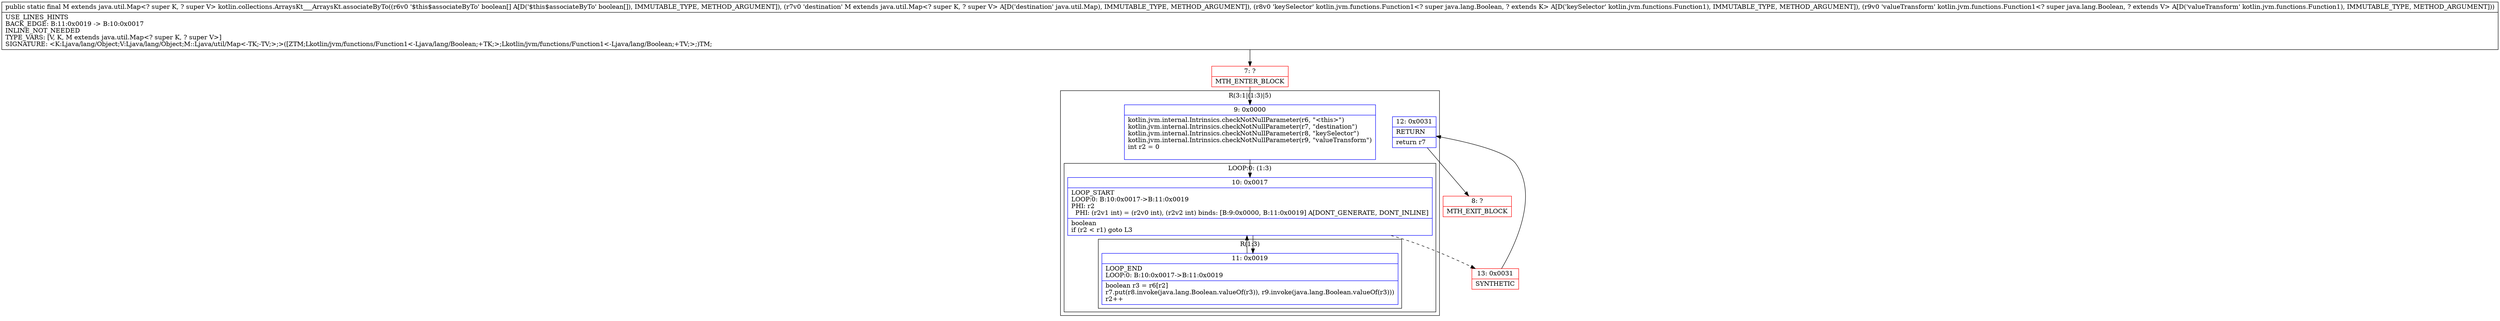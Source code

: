 digraph "CFG forkotlin.collections.ArraysKt___ArraysKt.associateByTo([ZLjava\/util\/Map;Lkotlin\/jvm\/functions\/Function1;Lkotlin\/jvm\/functions\/Function1;)Ljava\/util\/Map;" {
subgraph cluster_Region_2051112511 {
label = "R(3:1|(1:3)|5)";
node [shape=record,color=blue];
Node_9 [shape=record,label="{9\:\ 0x0000|kotlin.jvm.internal.Intrinsics.checkNotNullParameter(r6, \"\<this\>\")\lkotlin.jvm.internal.Intrinsics.checkNotNullParameter(r7, \"destination\")\lkotlin.jvm.internal.Intrinsics.checkNotNullParameter(r8, \"keySelector\")\lkotlin.jvm.internal.Intrinsics.checkNotNullParameter(r9, \"valueTransform\")\lint r2 = 0\l\l}"];
subgraph cluster_LoopRegion_308610289 {
label = "LOOP:0: (1:3)";
node [shape=record,color=blue];
Node_10 [shape=record,label="{10\:\ 0x0017|LOOP_START\lLOOP:0: B:10:0x0017\-\>B:11:0x0019\lPHI: r2 \l  PHI: (r2v1 int) = (r2v0 int), (r2v2 int) binds: [B:9:0x0000, B:11:0x0019] A[DONT_GENERATE, DONT_INLINE]\l|boolean \lif (r2 \< r1) goto L3\l}"];
subgraph cluster_Region_1819630762 {
label = "R(1:3)";
node [shape=record,color=blue];
Node_11 [shape=record,label="{11\:\ 0x0019|LOOP_END\lLOOP:0: B:10:0x0017\-\>B:11:0x0019\l|boolean r3 = r6[r2]\lr7.put(r8.invoke(java.lang.Boolean.valueOf(r3)), r9.invoke(java.lang.Boolean.valueOf(r3)))\lr2++\l}"];
}
}
Node_12 [shape=record,label="{12\:\ 0x0031|RETURN\l|return r7\l}"];
}
Node_7 [shape=record,color=red,label="{7\:\ ?|MTH_ENTER_BLOCK\l}"];
Node_13 [shape=record,color=red,label="{13\:\ 0x0031|SYNTHETIC\l}"];
Node_8 [shape=record,color=red,label="{8\:\ ?|MTH_EXIT_BLOCK\l}"];
MethodNode[shape=record,label="{public static final M extends java.util.Map\<? super K, ? super V\> kotlin.collections.ArraysKt___ArraysKt.associateByTo((r6v0 '$this$associateByTo' boolean[] A[D('$this$associateByTo' boolean[]), IMMUTABLE_TYPE, METHOD_ARGUMENT]), (r7v0 'destination' M extends java.util.Map\<? super K, ? super V\> A[D('destination' java.util.Map), IMMUTABLE_TYPE, METHOD_ARGUMENT]), (r8v0 'keySelector' kotlin.jvm.functions.Function1\<? super java.lang.Boolean, ? extends K\> A[D('keySelector' kotlin.jvm.functions.Function1), IMMUTABLE_TYPE, METHOD_ARGUMENT]), (r9v0 'valueTransform' kotlin.jvm.functions.Function1\<? super java.lang.Boolean, ? extends V\> A[D('valueTransform' kotlin.jvm.functions.Function1), IMMUTABLE_TYPE, METHOD_ARGUMENT]))  | USE_LINES_HINTS\lBACK_EDGE: B:11:0x0019 \-\> B:10:0x0017\lINLINE_NOT_NEEDED\lTYPE_VARS: [V, K, M extends java.util.Map\<? super K, ? super V\>]\lSIGNATURE: \<K:Ljava\/lang\/Object;V:Ljava\/lang\/Object;M::Ljava\/util\/Map\<\-TK;\-TV;\>;\>([ZTM;Lkotlin\/jvm\/functions\/Function1\<\-Ljava\/lang\/Boolean;+TK;\>;Lkotlin\/jvm\/functions\/Function1\<\-Ljava\/lang\/Boolean;+TV;\>;)TM;\l}"];
MethodNode -> Node_7;Node_9 -> Node_10;
Node_10 -> Node_11;
Node_10 -> Node_13[style=dashed];
Node_11 -> Node_10;
Node_12 -> Node_8;
Node_7 -> Node_9;
Node_13 -> Node_12;
}

